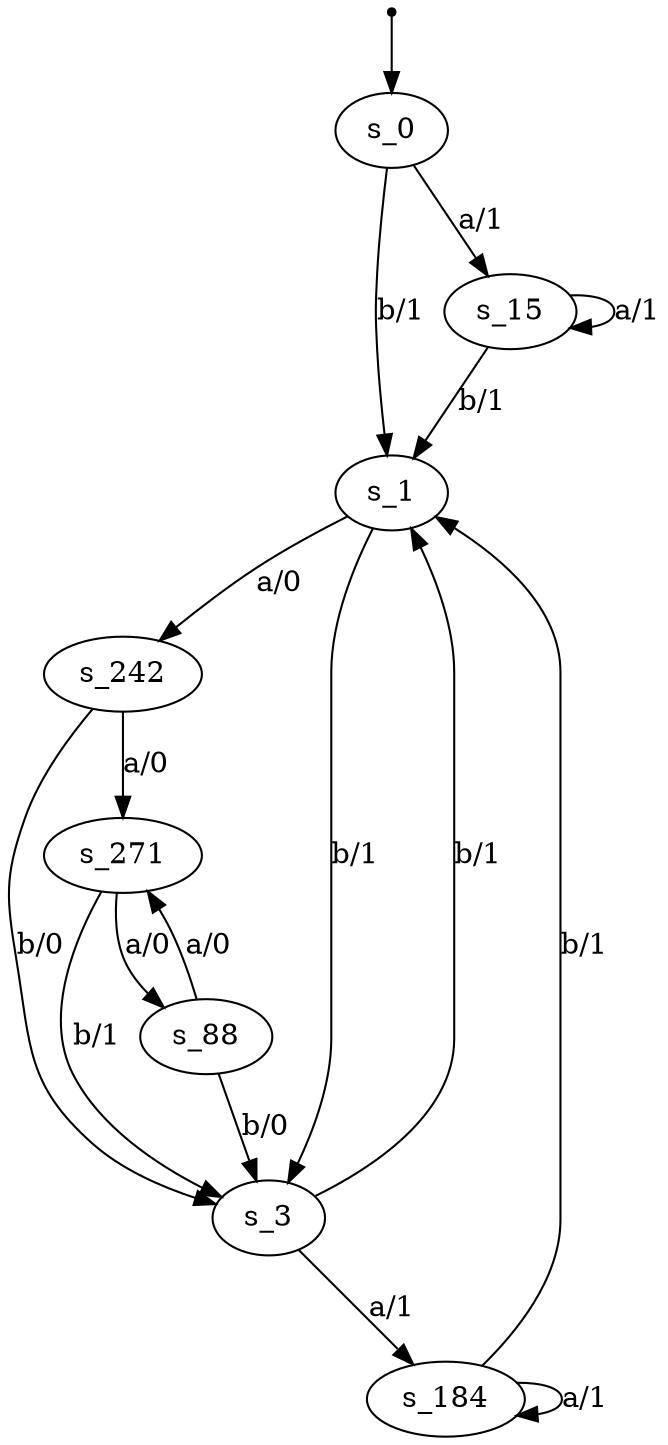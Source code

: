 digraph fsm {
	s_0 [root=true]
	s_1
	s_242
	s_3
	s_271
	s_88
	s_184
	s_15
	qi [shape = point]
	qi -> s_0
	s_0 -> s_1 [label="b/1"]
	s_1 -> s_242 [label="a/0"]
	s_242 -> s_3 [label="b/0"]
	s_3 -> s_1 [label="b/1"]
	s_1 -> s_3 [label="b/1"]
	s_242 -> s_271 [label="a/0"]
	s_271 -> s_88 [label="a/0"]
	s_88 -> s_271 [label="a/0"]
	s_271 -> s_3 [label="b/1"]
	s_3 -> s_184 [label="a/1"]
	s_184 -> s_1 [label="b/1"]
	s_184 -> s_184 [label="a/1"]
	s_88 -> s_3 [label="b/0"]
	s_0 -> s_15 [label="a/1"]
	s_15 -> s_15 [label="a/1"]
	s_15 -> s_1 [label="b/1"]
}